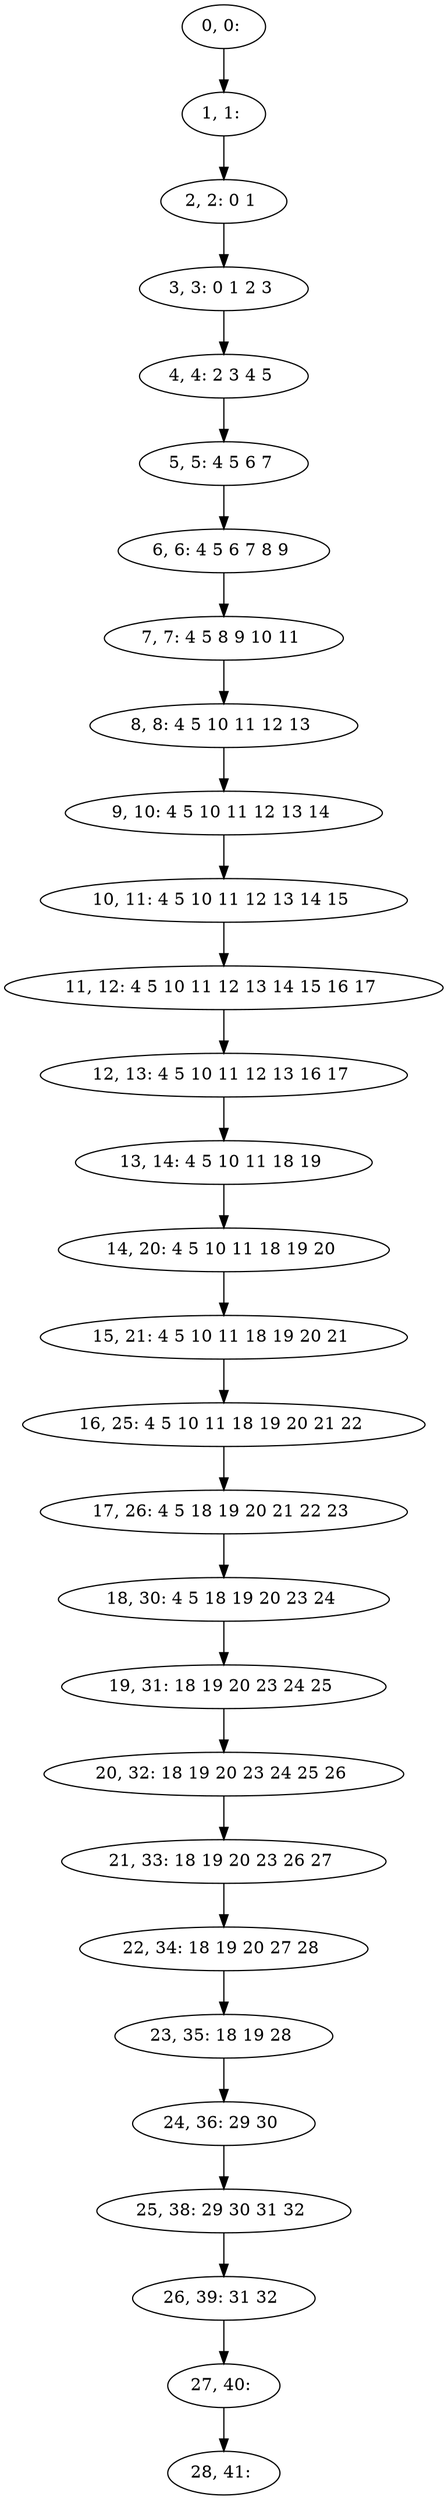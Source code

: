 digraph G {
0[label="0, 0: "];
1[label="1, 1: "];
2[label="2, 2: 0 1 "];
3[label="3, 3: 0 1 2 3 "];
4[label="4, 4: 2 3 4 5 "];
5[label="5, 5: 4 5 6 7 "];
6[label="6, 6: 4 5 6 7 8 9 "];
7[label="7, 7: 4 5 8 9 10 11 "];
8[label="8, 8: 4 5 10 11 12 13 "];
9[label="9, 10: 4 5 10 11 12 13 14 "];
10[label="10, 11: 4 5 10 11 12 13 14 15 "];
11[label="11, 12: 4 5 10 11 12 13 14 15 16 17 "];
12[label="12, 13: 4 5 10 11 12 13 16 17 "];
13[label="13, 14: 4 5 10 11 18 19 "];
14[label="14, 20: 4 5 10 11 18 19 20 "];
15[label="15, 21: 4 5 10 11 18 19 20 21 "];
16[label="16, 25: 4 5 10 11 18 19 20 21 22 "];
17[label="17, 26: 4 5 18 19 20 21 22 23 "];
18[label="18, 30: 4 5 18 19 20 23 24 "];
19[label="19, 31: 18 19 20 23 24 25 "];
20[label="20, 32: 18 19 20 23 24 25 26 "];
21[label="21, 33: 18 19 20 23 26 27 "];
22[label="22, 34: 18 19 20 27 28 "];
23[label="23, 35: 18 19 28 "];
24[label="24, 36: 29 30 "];
25[label="25, 38: 29 30 31 32 "];
26[label="26, 39: 31 32 "];
27[label="27, 40: "];
28[label="28, 41: "];
0->1 ;
1->2 ;
2->3 ;
3->4 ;
4->5 ;
5->6 ;
6->7 ;
7->8 ;
8->9 ;
9->10 ;
10->11 ;
11->12 ;
12->13 ;
13->14 ;
14->15 ;
15->16 ;
16->17 ;
17->18 ;
18->19 ;
19->20 ;
20->21 ;
21->22 ;
22->23 ;
23->24 ;
24->25 ;
25->26 ;
26->27 ;
27->28 ;
}
